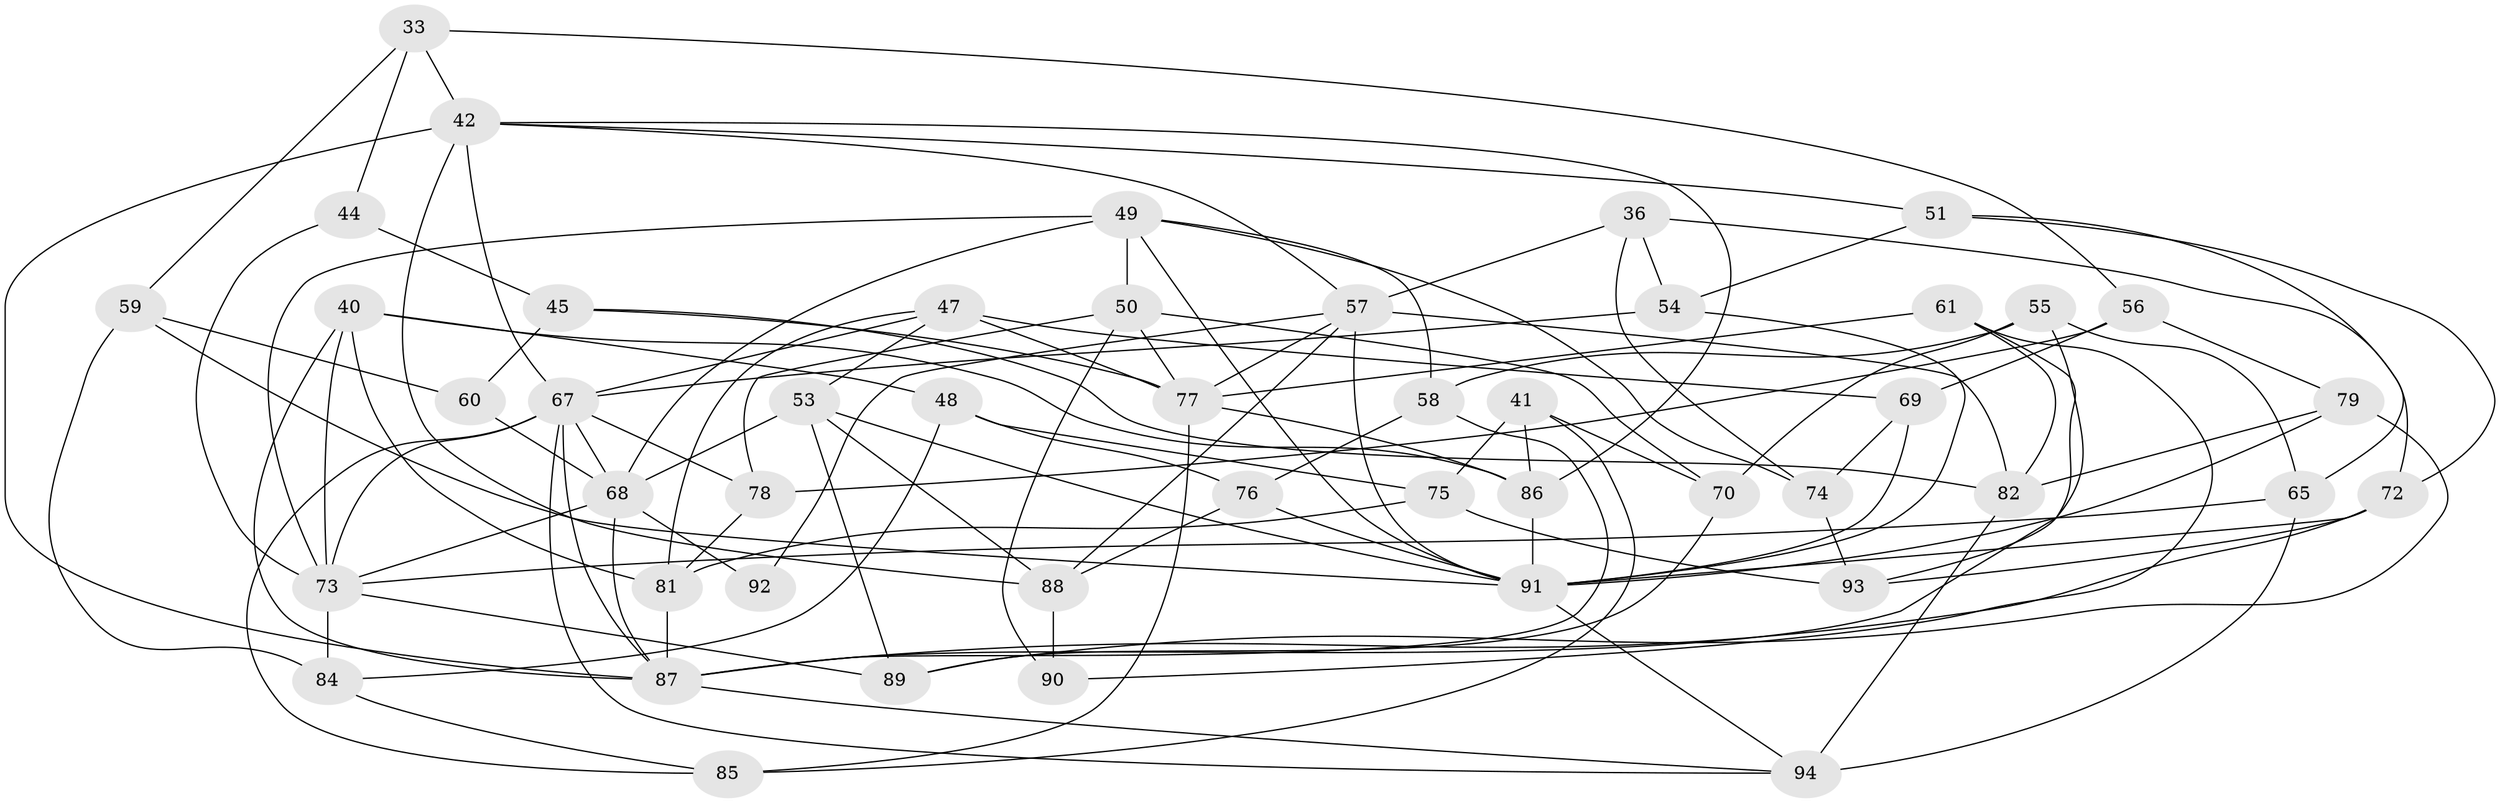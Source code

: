 // original degree distribution, {4: 1.0}
// Generated by graph-tools (version 1.1) at 2025/59/03/09/25 04:59:00]
// undirected, 47 vertices, 114 edges
graph export_dot {
graph [start="1"]
  node [color=gray90,style=filled];
  33 [super="+15"];
  36;
  40 [super="+24"];
  41;
  42 [super="+11+38"];
  44;
  45 [super="+27"];
  47 [super="+16"];
  48;
  49 [super="+34+32"];
  50 [super="+1"];
  51;
  53 [super="+21"];
  54 [super="+26"];
  55;
  56;
  57 [super="+13+22"];
  58;
  59 [super="+10"];
  60;
  61;
  65;
  67 [super="+7+17+43"];
  68 [super="+18+63"];
  69;
  70;
  72 [super="+28+35"];
  73 [super="+31+52"];
  74;
  75;
  76;
  77 [super="+6+39+9"];
  78;
  79;
  81 [super="+25"];
  82 [super="+12"];
  84;
  85;
  86 [super="+30+23+62"];
  87 [super="+46+64+29"];
  88 [super="+80"];
  89;
  90;
  91 [super="+2+71+83"];
  92;
  93;
  94 [super="+66"];
  33 -- 42 [weight=2];
  33 -- 59 [weight=2];
  33 -- 56;
  33 -- 44;
  36 -- 74;
  36 -- 54;
  36 -- 72;
  36 -- 57;
  40 -- 48;
  40 -- 86 [weight=2];
  40 -- 73;
  40 -- 87;
  40 -- 81;
  41 -- 75;
  41 -- 85;
  41 -- 70;
  41 -- 86;
  42 -- 67;
  42 -- 51;
  42 -- 86 [weight=3];
  42 -- 87 [weight=3];
  42 -- 88;
  42 -- 57;
  44 -- 45 [weight=2];
  44 -- 73;
  45 -- 77 [weight=2];
  45 -- 60;
  45 -- 82;
  47 -- 81;
  47 -- 77 [weight=2];
  47 -- 67;
  47 -- 69;
  47 -- 53;
  48 -- 84;
  48 -- 76;
  48 -- 75;
  49 -- 50 [weight=2];
  49 -- 73;
  49 -- 91;
  49 -- 68 [weight=2];
  49 -- 74;
  49 -- 58;
  50 -- 90;
  50 -- 70;
  50 -- 78;
  50 -- 77;
  51 -- 65;
  51 -- 54;
  51 -- 72;
  53 -- 91 [weight=2];
  53 -- 88;
  53 -- 89;
  53 -- 68;
  54 -- 67 [weight=2];
  54 -- 91 [weight=2];
  55 -- 93;
  55 -- 65;
  55 -- 70;
  55 -- 58;
  56 -- 79;
  56 -- 69;
  56 -- 78;
  57 -- 88;
  57 -- 82;
  57 -- 91 [weight=2];
  57 -- 92;
  57 -- 77;
  58 -- 76;
  58 -- 87;
  59 -- 60 [weight=2];
  59 -- 84;
  59 -- 91;
  60 -- 68;
  61 -- 90;
  61 -- 82;
  61 -- 87;
  61 -- 77;
  65 -- 94;
  65 -- 73;
  67 -- 78;
  67 -- 85;
  67 -- 87;
  67 -- 94;
  67 -- 68;
  67 -- 73;
  68 -- 92 [weight=3];
  68 -- 87;
  68 -- 73;
  69 -- 74;
  69 -- 91;
  70 -- 89;
  72 -- 91 [weight=2];
  72 -- 93;
  72 -- 87 [weight=3];
  73 -- 84;
  73 -- 89;
  74 -- 93;
  75 -- 81;
  75 -- 93;
  76 -- 88;
  76 -- 91;
  77 -- 85;
  77 -- 86 [weight=2];
  78 -- 81;
  79 -- 89;
  79 -- 91;
  79 -- 82;
  81 -- 87 [weight=2];
  82 -- 94 [weight=2];
  84 -- 85;
  86 -- 91 [weight=2];
  87 -- 94;
  88 -- 90 [weight=2];
  91 -- 94;
}

